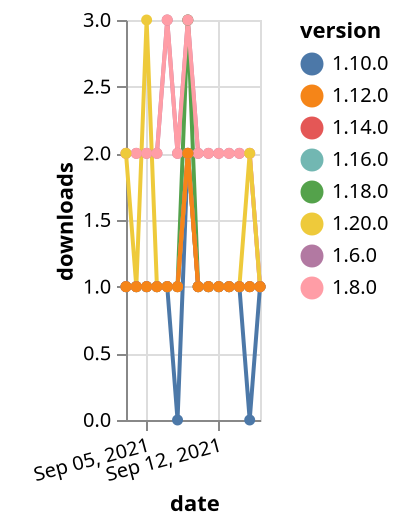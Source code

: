 {"$schema": "https://vega.github.io/schema/vega-lite/v5.json", "description": "A simple bar chart with embedded data.", "data": {"values": [{"date": "2021-09-03", "total": 2371, "delta": 2, "version": "1.6.0"}, {"date": "2021-09-04", "total": 2373, "delta": 2, "version": "1.6.0"}, {"date": "2021-09-05", "total": 2375, "delta": 2, "version": "1.6.0"}, {"date": "2021-09-06", "total": 2377, "delta": 2, "version": "1.6.0"}, {"date": "2021-09-07", "total": 2380, "delta": 3, "version": "1.6.0"}, {"date": "2021-09-08", "total": 2382, "delta": 2, "version": "1.6.0"}, {"date": "2021-09-09", "total": 2385, "delta": 3, "version": "1.6.0"}, {"date": "2021-09-10", "total": 2387, "delta": 2, "version": "1.6.0"}, {"date": "2021-09-11", "total": 2389, "delta": 2, "version": "1.6.0"}, {"date": "2021-09-12", "total": 2391, "delta": 2, "version": "1.6.0"}, {"date": "2021-09-13", "total": 2393, "delta": 2, "version": "1.6.0"}, {"date": "2021-09-14", "total": 2395, "delta": 2, "version": "1.6.0"}, {"date": "2021-09-15", "total": 2397, "delta": 2, "version": "1.6.0"}, {"date": "2021-09-16", "total": 2398, "delta": 1, "version": "1.6.0"}, {"date": "2021-09-03", "total": 202, "delta": 1, "version": "1.18.0"}, {"date": "2021-09-04", "total": 203, "delta": 1, "version": "1.18.0"}, {"date": "2021-09-05", "total": 204, "delta": 1, "version": "1.18.0"}, {"date": "2021-09-06", "total": 205, "delta": 1, "version": "1.18.0"}, {"date": "2021-09-07", "total": 206, "delta": 1, "version": "1.18.0"}, {"date": "2021-09-08", "total": 207, "delta": 1, "version": "1.18.0"}, {"date": "2021-09-09", "total": 210, "delta": 3, "version": "1.18.0"}, {"date": "2021-09-10", "total": 211, "delta": 1, "version": "1.18.0"}, {"date": "2021-09-11", "total": 212, "delta": 1, "version": "1.18.0"}, {"date": "2021-09-12", "total": 213, "delta": 1, "version": "1.18.0"}, {"date": "2021-09-13", "total": 214, "delta": 1, "version": "1.18.0"}, {"date": "2021-09-14", "total": 215, "delta": 1, "version": "1.18.0"}, {"date": "2021-09-15", "total": 216, "delta": 1, "version": "1.18.0"}, {"date": "2021-09-16", "total": 217, "delta": 1, "version": "1.18.0"}, {"date": "2021-09-03", "total": 2278, "delta": 2, "version": "1.8.0"}, {"date": "2021-09-04", "total": 2280, "delta": 2, "version": "1.8.0"}, {"date": "2021-09-05", "total": 2282, "delta": 2, "version": "1.8.0"}, {"date": "2021-09-06", "total": 2284, "delta": 2, "version": "1.8.0"}, {"date": "2021-09-07", "total": 2287, "delta": 3, "version": "1.8.0"}, {"date": "2021-09-08", "total": 2289, "delta": 2, "version": "1.8.0"}, {"date": "2021-09-09", "total": 2292, "delta": 3, "version": "1.8.0"}, {"date": "2021-09-10", "total": 2294, "delta": 2, "version": "1.8.0"}, {"date": "2021-09-11", "total": 2296, "delta": 2, "version": "1.8.0"}, {"date": "2021-09-12", "total": 2298, "delta": 2, "version": "1.8.0"}, {"date": "2021-09-13", "total": 2300, "delta": 2, "version": "1.8.0"}, {"date": "2021-09-14", "total": 2302, "delta": 2, "version": "1.8.0"}, {"date": "2021-09-15", "total": 2304, "delta": 2, "version": "1.8.0"}, {"date": "2021-09-16", "total": 2305, "delta": 1, "version": "1.8.0"}, {"date": "2021-09-03", "total": 260, "delta": 1, "version": "1.10.0"}, {"date": "2021-09-04", "total": 261, "delta": 1, "version": "1.10.0"}, {"date": "2021-09-05", "total": 262, "delta": 1, "version": "1.10.0"}, {"date": "2021-09-06", "total": 263, "delta": 1, "version": "1.10.0"}, {"date": "2021-09-07", "total": 264, "delta": 1, "version": "1.10.0"}, {"date": "2021-09-08", "total": 264, "delta": 0, "version": "1.10.0"}, {"date": "2021-09-09", "total": 266, "delta": 2, "version": "1.10.0"}, {"date": "2021-09-10", "total": 267, "delta": 1, "version": "1.10.0"}, {"date": "2021-09-11", "total": 268, "delta": 1, "version": "1.10.0"}, {"date": "2021-09-12", "total": 269, "delta": 1, "version": "1.10.0"}, {"date": "2021-09-13", "total": 270, "delta": 1, "version": "1.10.0"}, {"date": "2021-09-14", "total": 271, "delta": 1, "version": "1.10.0"}, {"date": "2021-09-15", "total": 271, "delta": 0, "version": "1.10.0"}, {"date": "2021-09-16", "total": 272, "delta": 1, "version": "1.10.0"}, {"date": "2021-09-03", "total": 131, "delta": 2, "version": "1.20.0"}, {"date": "2021-09-04", "total": 132, "delta": 1, "version": "1.20.0"}, {"date": "2021-09-05", "total": 135, "delta": 3, "version": "1.20.0"}, {"date": "2021-09-06", "total": 136, "delta": 1, "version": "1.20.0"}, {"date": "2021-09-07", "total": 137, "delta": 1, "version": "1.20.0"}, {"date": "2021-09-08", "total": 138, "delta": 1, "version": "1.20.0"}, {"date": "2021-09-09", "total": 140, "delta": 2, "version": "1.20.0"}, {"date": "2021-09-10", "total": 141, "delta": 1, "version": "1.20.0"}, {"date": "2021-09-11", "total": 142, "delta": 1, "version": "1.20.0"}, {"date": "2021-09-12", "total": 143, "delta": 1, "version": "1.20.0"}, {"date": "2021-09-13", "total": 144, "delta": 1, "version": "1.20.0"}, {"date": "2021-09-14", "total": 145, "delta": 1, "version": "1.20.0"}, {"date": "2021-09-15", "total": 147, "delta": 2, "version": "1.20.0"}, {"date": "2021-09-16", "total": 148, "delta": 1, "version": "1.20.0"}, {"date": "2021-09-03", "total": 170, "delta": 1, "version": "1.16.0"}, {"date": "2021-09-04", "total": 171, "delta": 1, "version": "1.16.0"}, {"date": "2021-09-05", "total": 172, "delta": 1, "version": "1.16.0"}, {"date": "2021-09-06", "total": 173, "delta": 1, "version": "1.16.0"}, {"date": "2021-09-07", "total": 174, "delta": 1, "version": "1.16.0"}, {"date": "2021-09-08", "total": 175, "delta": 1, "version": "1.16.0"}, {"date": "2021-09-09", "total": 177, "delta": 2, "version": "1.16.0"}, {"date": "2021-09-10", "total": 178, "delta": 1, "version": "1.16.0"}, {"date": "2021-09-11", "total": 179, "delta": 1, "version": "1.16.0"}, {"date": "2021-09-12", "total": 180, "delta": 1, "version": "1.16.0"}, {"date": "2021-09-13", "total": 181, "delta": 1, "version": "1.16.0"}, {"date": "2021-09-14", "total": 182, "delta": 1, "version": "1.16.0"}, {"date": "2021-09-15", "total": 183, "delta": 1, "version": "1.16.0"}, {"date": "2021-09-16", "total": 184, "delta": 1, "version": "1.16.0"}, {"date": "2021-09-03", "total": 194, "delta": 1, "version": "1.14.0"}, {"date": "2021-09-04", "total": 195, "delta": 1, "version": "1.14.0"}, {"date": "2021-09-05", "total": 196, "delta": 1, "version": "1.14.0"}, {"date": "2021-09-06", "total": 197, "delta": 1, "version": "1.14.0"}, {"date": "2021-09-07", "total": 198, "delta": 1, "version": "1.14.0"}, {"date": "2021-09-08", "total": 199, "delta": 1, "version": "1.14.0"}, {"date": "2021-09-09", "total": 201, "delta": 2, "version": "1.14.0"}, {"date": "2021-09-10", "total": 202, "delta": 1, "version": "1.14.0"}, {"date": "2021-09-11", "total": 203, "delta": 1, "version": "1.14.0"}, {"date": "2021-09-12", "total": 204, "delta": 1, "version": "1.14.0"}, {"date": "2021-09-13", "total": 205, "delta": 1, "version": "1.14.0"}, {"date": "2021-09-14", "total": 206, "delta": 1, "version": "1.14.0"}, {"date": "2021-09-15", "total": 207, "delta": 1, "version": "1.14.0"}, {"date": "2021-09-16", "total": 208, "delta": 1, "version": "1.14.0"}, {"date": "2021-09-03", "total": 208, "delta": 1, "version": "1.12.0"}, {"date": "2021-09-04", "total": 209, "delta": 1, "version": "1.12.0"}, {"date": "2021-09-05", "total": 210, "delta": 1, "version": "1.12.0"}, {"date": "2021-09-06", "total": 211, "delta": 1, "version": "1.12.0"}, {"date": "2021-09-07", "total": 212, "delta": 1, "version": "1.12.0"}, {"date": "2021-09-08", "total": 213, "delta": 1, "version": "1.12.0"}, {"date": "2021-09-09", "total": 215, "delta": 2, "version": "1.12.0"}, {"date": "2021-09-10", "total": 216, "delta": 1, "version": "1.12.0"}, {"date": "2021-09-11", "total": 217, "delta": 1, "version": "1.12.0"}, {"date": "2021-09-12", "total": 218, "delta": 1, "version": "1.12.0"}, {"date": "2021-09-13", "total": 219, "delta": 1, "version": "1.12.0"}, {"date": "2021-09-14", "total": 220, "delta": 1, "version": "1.12.0"}, {"date": "2021-09-15", "total": 221, "delta": 1, "version": "1.12.0"}, {"date": "2021-09-16", "total": 222, "delta": 1, "version": "1.12.0"}]}, "width": "container", "mark": {"type": "line", "point": {"filled": true}}, "encoding": {"x": {"field": "date", "type": "temporal", "timeUnit": "yearmonthdate", "title": "date", "axis": {"labelAngle": -15}}, "y": {"field": "delta", "type": "quantitative", "title": "downloads"}, "color": {"field": "version", "type": "nominal"}, "tooltip": {"field": "delta"}}}